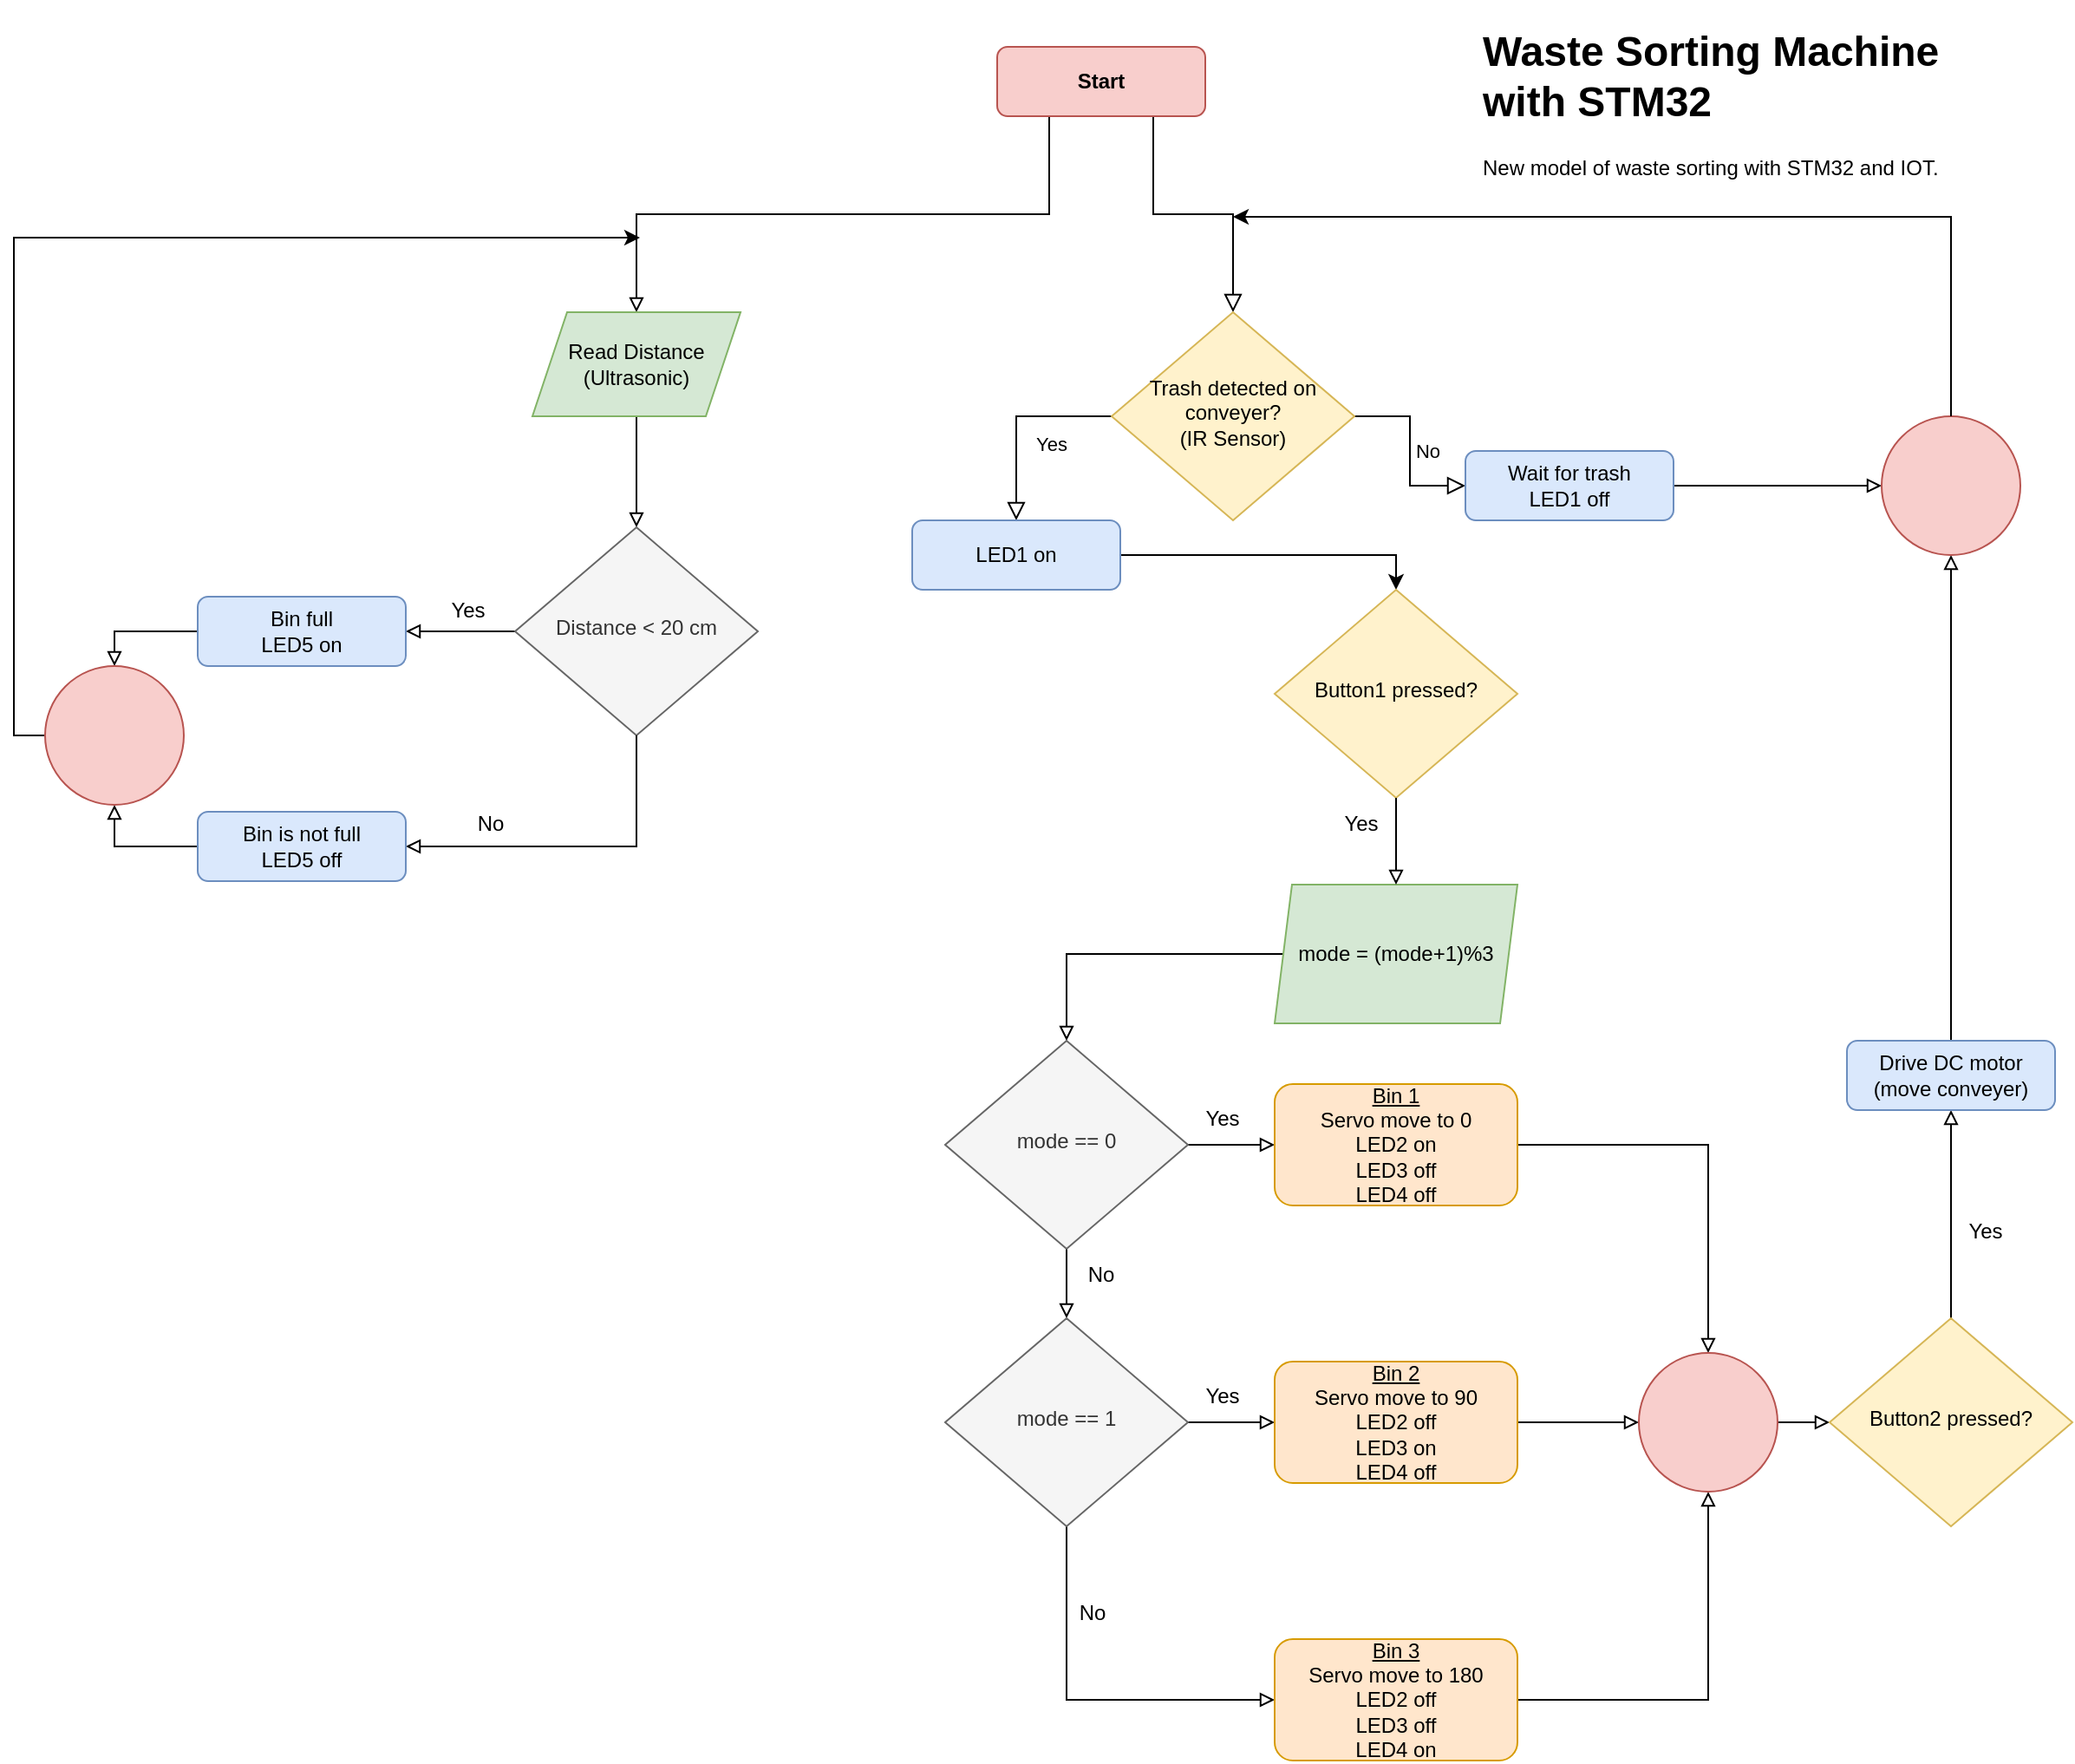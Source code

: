 <mxfile version="20.3.6" type="github">
  <diagram id="C5RBs43oDa-KdzZeNtuy" name="Page-1">
    <mxGraphModel dx="2181" dy="794" grid="0" gridSize="10" guides="1" tooltips="1" connect="1" arrows="1" fold="1" page="0" pageScale="1" pageWidth="827" pageHeight="1169" math="0" shadow="0">
      <root>
        <mxCell id="WIyWlLk6GJQsqaUBKTNV-0" />
        <mxCell id="WIyWlLk6GJQsqaUBKTNV-1" parent="WIyWlLk6GJQsqaUBKTNV-0" />
        <mxCell id="WIyWlLk6GJQsqaUBKTNV-2" value="" style="rounded=0;html=1;jettySize=auto;orthogonalLoop=1;fontSize=11;endArrow=block;endFill=0;endSize=8;strokeWidth=1;shadow=0;labelBackgroundColor=none;edgeStyle=orthogonalEdgeStyle;exitX=0.75;exitY=1;exitDx=0;exitDy=0;" parent="WIyWlLk6GJQsqaUBKTNV-1" source="WIyWlLk6GJQsqaUBKTNV-3" target="WIyWlLk6GJQsqaUBKTNV-6" edge="1">
          <mxGeometry relative="1" as="geometry" />
        </mxCell>
        <mxCell id="u0QpZHohOQBvSTu-kbXx-72" style="edgeStyle=orthogonalEdgeStyle;rounded=0;orthogonalLoop=1;jettySize=auto;html=1;exitX=0.25;exitY=1;exitDx=0;exitDy=0;entryX=0.5;entryY=0;entryDx=0;entryDy=0;fontSize=12;startArrow=none;startFill=0;endArrow=block;endFill=0;" edge="1" parent="WIyWlLk6GJQsqaUBKTNV-1" source="WIyWlLk6GJQsqaUBKTNV-3" target="u0QpZHohOQBvSTu-kbXx-71">
          <mxGeometry relative="1" as="geometry" />
        </mxCell>
        <mxCell id="WIyWlLk6GJQsqaUBKTNV-3" value="&lt;b&gt;Start&lt;/b&gt;" style="rounded=1;whiteSpace=wrap;html=1;fontSize=12;glass=0;strokeWidth=1;shadow=0;fillColor=#f8cecc;strokeColor=#b85450;" parent="WIyWlLk6GJQsqaUBKTNV-1" vertex="1">
          <mxGeometry x="160" y="27" width="120" height="40" as="geometry" />
        </mxCell>
        <mxCell id="WIyWlLk6GJQsqaUBKTNV-4" value="Yes" style="rounded=0;html=1;jettySize=auto;orthogonalLoop=1;fontSize=11;endArrow=block;endFill=0;endSize=8;strokeWidth=1;shadow=0;labelBackgroundColor=none;edgeStyle=orthogonalEdgeStyle;entryX=0.5;entryY=0;entryDx=0;entryDy=0;exitX=0;exitY=0.5;exitDx=0;exitDy=0;" parent="WIyWlLk6GJQsqaUBKTNV-1" source="WIyWlLk6GJQsqaUBKTNV-6" target="u0QpZHohOQBvSTu-kbXx-3" edge="1">
          <mxGeometry x="-0.391" y="16" relative="1" as="geometry">
            <mxPoint as="offset" />
            <mxPoint x="220" y="380" as="targetPoint" />
            <Array as="points" />
          </mxGeometry>
        </mxCell>
        <mxCell id="WIyWlLk6GJQsqaUBKTNV-5" value="No" style="edgeStyle=orthogonalEdgeStyle;rounded=0;html=1;jettySize=auto;orthogonalLoop=1;fontSize=11;endArrow=block;endFill=0;endSize=8;strokeWidth=1;shadow=0;labelBackgroundColor=none;" parent="WIyWlLk6GJQsqaUBKTNV-1" source="WIyWlLk6GJQsqaUBKTNV-6" target="WIyWlLk6GJQsqaUBKTNV-7" edge="1">
          <mxGeometry y="10" relative="1" as="geometry">
            <mxPoint as="offset" />
          </mxGeometry>
        </mxCell>
        <mxCell id="WIyWlLk6GJQsqaUBKTNV-6" value="&lt;div style=&quot;&quot;&gt;&lt;span style=&quot;background-color: initial;&quot;&gt;Trash detected on conveyer?&lt;/span&gt;&lt;/div&gt;&lt;div style=&quot;&quot;&gt;(IR Sensor)&lt;/div&gt;" style="rhombus;whiteSpace=wrap;html=1;shadow=0;fontFamily=Helvetica;fontSize=12;align=center;strokeWidth=1;spacing=6;spacingTop=-4;fillColor=#fff2cc;strokeColor=#d6b656;" parent="WIyWlLk6GJQsqaUBKTNV-1" vertex="1">
          <mxGeometry x="226" y="180" width="140" height="120" as="geometry" />
        </mxCell>
        <mxCell id="u0QpZHohOQBvSTu-kbXx-64" style="edgeStyle=orthogonalEdgeStyle;rounded=0;orthogonalLoop=1;jettySize=auto;html=1;entryX=0;entryY=0.5;entryDx=0;entryDy=0;fontSize=12;startArrow=none;startFill=0;endArrow=block;endFill=0;" edge="1" parent="WIyWlLk6GJQsqaUBKTNV-1" source="WIyWlLk6GJQsqaUBKTNV-7" target="u0QpZHohOQBvSTu-kbXx-63">
          <mxGeometry relative="1" as="geometry" />
        </mxCell>
        <mxCell id="WIyWlLk6GJQsqaUBKTNV-7" value="Wait for trash&lt;br&gt;LED1 off" style="rounded=1;whiteSpace=wrap;html=1;fontSize=12;glass=0;strokeWidth=1;shadow=0;fillColor=#dae8fc;strokeColor=#6c8ebf;" parent="WIyWlLk6GJQsqaUBKTNV-1" vertex="1">
          <mxGeometry x="430" y="260" width="120" height="40" as="geometry" />
        </mxCell>
        <mxCell id="u0QpZHohOQBvSTu-kbXx-13" style="edgeStyle=orthogonalEdgeStyle;rounded=0;orthogonalLoop=1;jettySize=auto;html=1;entryX=0.5;entryY=0;entryDx=0;entryDy=0;fontSize=12;" edge="1" parent="WIyWlLk6GJQsqaUBKTNV-1" source="u0QpZHohOQBvSTu-kbXx-3" target="u0QpZHohOQBvSTu-kbXx-8">
          <mxGeometry relative="1" as="geometry" />
        </mxCell>
        <mxCell id="u0QpZHohOQBvSTu-kbXx-3" value="LED1 on" style="rounded=1;whiteSpace=wrap;html=1;fontSize=12;fillColor=#dae8fc;strokeColor=#6c8ebf;" vertex="1" parent="WIyWlLk6GJQsqaUBKTNV-1">
          <mxGeometry x="111" y="300" width="120" height="40" as="geometry" />
        </mxCell>
        <mxCell id="u0QpZHohOQBvSTu-kbXx-5" value="&lt;h1&gt;Waste Sorting Machine with STM32&lt;/h1&gt;&lt;p&gt;New model of waste sorting with STM32 and IOT.&lt;/p&gt;" style="text;html=1;strokeColor=none;fillColor=none;spacing=5;spacingTop=-20;whiteSpace=wrap;overflow=hidden;rounded=0;fontSize=12;" vertex="1" parent="WIyWlLk6GJQsqaUBKTNV-1">
          <mxGeometry x="435" y="10" width="285" height="100" as="geometry" />
        </mxCell>
        <mxCell id="u0QpZHohOQBvSTu-kbXx-8" value="&lt;div style=&quot;&quot;&gt;Button1 pressed?&lt;/div&gt;" style="rhombus;whiteSpace=wrap;html=1;shadow=0;fontFamily=Helvetica;fontSize=12;align=center;strokeWidth=1;spacing=6;spacingTop=-4;fillColor=#fff2cc;strokeColor=#d6b656;" vertex="1" parent="WIyWlLk6GJQsqaUBKTNV-1">
          <mxGeometry x="320" y="340" width="140" height="120" as="geometry" />
        </mxCell>
        <mxCell id="u0QpZHohOQBvSTu-kbXx-34" style="edgeStyle=orthogonalEdgeStyle;rounded=0;orthogonalLoop=1;jettySize=auto;html=1;entryX=0.5;entryY=0;entryDx=0;entryDy=0;fontSize=12;startArrow=none;startFill=0;endArrow=block;endFill=0;" edge="1" parent="WIyWlLk6GJQsqaUBKTNV-1" source="u0QpZHohOQBvSTu-kbXx-14" target="u0QpZHohOQBvSTu-kbXx-30">
          <mxGeometry relative="1" as="geometry" />
        </mxCell>
        <mxCell id="u0QpZHohOQBvSTu-kbXx-14" value="mode = (mode+1)%3" style="shape=parallelogram;perimeter=parallelogramPerimeter;whiteSpace=wrap;html=1;fixedSize=1;fontSize=12;fillColor=#d5e8d4;strokeColor=#82b366;size=10;" vertex="1" parent="WIyWlLk6GJQsqaUBKTNV-1">
          <mxGeometry x="320" y="510" width="140" height="80" as="geometry" />
        </mxCell>
        <mxCell id="u0QpZHohOQBvSTu-kbXx-35" style="edgeStyle=orthogonalEdgeStyle;rounded=0;orthogonalLoop=1;jettySize=auto;html=1;entryX=0.5;entryY=0;entryDx=0;entryDy=0;fontSize=12;startArrow=none;startFill=0;endArrow=block;endFill=0;" edge="1" parent="WIyWlLk6GJQsqaUBKTNV-1" source="u0QpZHohOQBvSTu-kbXx-30" target="u0QpZHohOQBvSTu-kbXx-31">
          <mxGeometry relative="1" as="geometry" />
        </mxCell>
        <mxCell id="u0QpZHohOQBvSTu-kbXx-40" style="edgeStyle=orthogonalEdgeStyle;rounded=0;orthogonalLoop=1;jettySize=auto;html=1;entryX=0;entryY=0.5;entryDx=0;entryDy=0;fontSize=12;startArrow=none;startFill=0;endArrow=block;endFill=0;" edge="1" parent="WIyWlLk6GJQsqaUBKTNV-1" source="u0QpZHohOQBvSTu-kbXx-30" target="u0QpZHohOQBvSTu-kbXx-37">
          <mxGeometry relative="1" as="geometry" />
        </mxCell>
        <mxCell id="u0QpZHohOQBvSTu-kbXx-30" value="&lt;div style=&quot;&quot;&gt;mode == 0&lt;/div&gt;" style="rhombus;whiteSpace=wrap;html=1;shadow=0;fontFamily=Helvetica;fontSize=12;align=center;strokeWidth=1;spacing=6;spacingTop=-4;fillColor=#f5f5f5;strokeColor=#666666;fontColor=#333333;" vertex="1" parent="WIyWlLk6GJQsqaUBKTNV-1">
          <mxGeometry x="130" y="600" width="140" height="120" as="geometry" />
        </mxCell>
        <mxCell id="u0QpZHohOQBvSTu-kbXx-36" style="edgeStyle=orthogonalEdgeStyle;rounded=0;orthogonalLoop=1;jettySize=auto;html=1;fontSize=12;startArrow=none;startFill=0;endArrow=block;endFill=0;entryX=0;entryY=0.5;entryDx=0;entryDy=0;exitX=0.5;exitY=1;exitDx=0;exitDy=0;" edge="1" parent="WIyWlLk6GJQsqaUBKTNV-1" source="u0QpZHohOQBvSTu-kbXx-31" target="u0QpZHohOQBvSTu-kbXx-39">
          <mxGeometry relative="1" as="geometry">
            <mxPoint x="200" y="989" as="targetPoint" />
            <Array as="points">
              <mxPoint x="200" y="980" />
            </Array>
          </mxGeometry>
        </mxCell>
        <mxCell id="u0QpZHohOQBvSTu-kbXx-41" style="edgeStyle=orthogonalEdgeStyle;rounded=0;orthogonalLoop=1;jettySize=auto;html=1;entryX=0;entryY=0.5;entryDx=0;entryDy=0;fontSize=12;startArrow=none;startFill=0;endArrow=block;endFill=0;" edge="1" parent="WIyWlLk6GJQsqaUBKTNV-1" source="u0QpZHohOQBvSTu-kbXx-31" target="u0QpZHohOQBvSTu-kbXx-38">
          <mxGeometry relative="1" as="geometry" />
        </mxCell>
        <mxCell id="u0QpZHohOQBvSTu-kbXx-31" value="&lt;div style=&quot;&quot;&gt;mode == 1&lt;/div&gt;" style="rhombus;whiteSpace=wrap;html=1;shadow=0;fontFamily=Helvetica;fontSize=12;align=center;strokeWidth=1;spacing=6;spacingTop=-4;fillColor=#f5f5f5;strokeColor=#666666;fontColor=#333333;" vertex="1" parent="WIyWlLk6GJQsqaUBKTNV-1">
          <mxGeometry x="130" y="760" width="140" height="120" as="geometry" />
        </mxCell>
        <mxCell id="u0QpZHohOQBvSTu-kbXx-28" value="" style="edgeStyle=orthogonalEdgeStyle;rounded=0;orthogonalLoop=1;jettySize=auto;html=1;fontSize=12;startArrow=none;startFill=0;endArrow=block;endFill=0;" edge="1" parent="WIyWlLk6GJQsqaUBKTNV-1" source="u0QpZHohOQBvSTu-kbXx-8" target="u0QpZHohOQBvSTu-kbXx-14">
          <mxGeometry relative="1" as="geometry" />
        </mxCell>
        <mxCell id="u0QpZHohOQBvSTu-kbXx-24" value="Yes" style="text;html=1;strokeColor=none;fillColor=none;align=center;verticalAlign=middle;whiteSpace=wrap;rounded=0;fontSize=12;rotation=0;" vertex="1" parent="WIyWlLk6GJQsqaUBKTNV-1">
          <mxGeometry x="340" y="460" width="60" height="30" as="geometry" />
        </mxCell>
        <mxCell id="u0QpZHohOQBvSTu-kbXx-51" style="edgeStyle=orthogonalEdgeStyle;rounded=0;orthogonalLoop=1;jettySize=auto;html=1;entryX=0.5;entryY=0;entryDx=0;entryDy=0;fontSize=12;startArrow=none;startFill=0;endArrow=block;endFill=0;" edge="1" parent="WIyWlLk6GJQsqaUBKTNV-1" source="u0QpZHohOQBvSTu-kbXx-37" target="u0QpZHohOQBvSTu-kbXx-50">
          <mxGeometry relative="1" as="geometry" />
        </mxCell>
        <mxCell id="u0QpZHohOQBvSTu-kbXx-37" value="&lt;u&gt;Bin 1&lt;/u&gt;&lt;br&gt;Servo move to 0&lt;br&gt;LED2 on&lt;br&gt;LED3 off&lt;br&gt;LED4 off" style="rounded=1;whiteSpace=wrap;html=1;fontSize=12;fillColor=#ffe6cc;strokeColor=#d79b00;" vertex="1" parent="WIyWlLk6GJQsqaUBKTNV-1">
          <mxGeometry x="320" y="625" width="140" height="70" as="geometry" />
        </mxCell>
        <mxCell id="u0QpZHohOQBvSTu-kbXx-52" style="edgeStyle=orthogonalEdgeStyle;rounded=0;orthogonalLoop=1;jettySize=auto;html=1;entryX=0;entryY=0.5;entryDx=0;entryDy=0;fontSize=12;startArrow=none;startFill=0;endArrow=block;endFill=0;" edge="1" parent="WIyWlLk6GJQsqaUBKTNV-1" source="u0QpZHohOQBvSTu-kbXx-38" target="u0QpZHohOQBvSTu-kbXx-50">
          <mxGeometry relative="1" as="geometry" />
        </mxCell>
        <mxCell id="u0QpZHohOQBvSTu-kbXx-38" value="&lt;u&gt;Bin 2&lt;/u&gt;&lt;br&gt;Servo move to 90&lt;br&gt;LED2 off&lt;br&gt;LED3 on&lt;br&gt;LED4 off" style="rounded=1;whiteSpace=wrap;html=1;fontSize=12;fillColor=#ffe6cc;strokeColor=#d79b00;" vertex="1" parent="WIyWlLk6GJQsqaUBKTNV-1">
          <mxGeometry x="320" y="785" width="140" height="70" as="geometry" />
        </mxCell>
        <mxCell id="u0QpZHohOQBvSTu-kbXx-53" style="edgeStyle=orthogonalEdgeStyle;rounded=0;orthogonalLoop=1;jettySize=auto;html=1;entryX=0.5;entryY=1;entryDx=0;entryDy=0;fontSize=12;startArrow=none;startFill=0;endArrow=block;endFill=0;" edge="1" parent="WIyWlLk6GJQsqaUBKTNV-1" source="u0QpZHohOQBvSTu-kbXx-39" target="u0QpZHohOQBvSTu-kbXx-50">
          <mxGeometry relative="1" as="geometry" />
        </mxCell>
        <mxCell id="u0QpZHohOQBvSTu-kbXx-39" value="&lt;u&gt;Bin 3&lt;/u&gt;&lt;br&gt;Servo move to 180&lt;br&gt;LED2 off&lt;br&gt;LED3 off&lt;br&gt;LED4 on" style="rounded=1;whiteSpace=wrap;html=1;fontSize=12;fillColor=#ffe6cc;strokeColor=#d79b00;" vertex="1" parent="WIyWlLk6GJQsqaUBKTNV-1">
          <mxGeometry x="320" y="945" width="140" height="70" as="geometry" />
        </mxCell>
        <mxCell id="u0QpZHohOQBvSTu-kbXx-45" value="Yes" style="text;html=1;strokeColor=none;fillColor=none;align=center;verticalAlign=middle;whiteSpace=wrap;rounded=0;fontSize=12;" vertex="1" parent="WIyWlLk6GJQsqaUBKTNV-1">
          <mxGeometry x="260" y="630" width="60" height="30" as="geometry" />
        </mxCell>
        <mxCell id="u0QpZHohOQBvSTu-kbXx-46" value="Yes" style="text;html=1;strokeColor=none;fillColor=none;align=center;verticalAlign=middle;whiteSpace=wrap;rounded=0;fontSize=12;" vertex="1" parent="WIyWlLk6GJQsqaUBKTNV-1">
          <mxGeometry x="260" y="790" width="60" height="30" as="geometry" />
        </mxCell>
        <mxCell id="u0QpZHohOQBvSTu-kbXx-48" value="No" style="text;html=1;strokeColor=none;fillColor=none;align=center;verticalAlign=middle;whiteSpace=wrap;rounded=0;fontSize=12;" vertex="1" parent="WIyWlLk6GJQsqaUBKTNV-1">
          <mxGeometry x="190" y="720" width="60" height="30" as="geometry" />
        </mxCell>
        <mxCell id="u0QpZHohOQBvSTu-kbXx-49" value="No" style="text;html=1;strokeColor=none;fillColor=none;align=center;verticalAlign=middle;whiteSpace=wrap;rounded=0;fontSize=12;" vertex="1" parent="WIyWlLk6GJQsqaUBKTNV-1">
          <mxGeometry x="185" y="915" width="60" height="30" as="geometry" />
        </mxCell>
        <mxCell id="u0QpZHohOQBvSTu-kbXx-59" style="edgeStyle=orthogonalEdgeStyle;rounded=0;orthogonalLoop=1;jettySize=auto;html=1;entryX=0;entryY=0.5;entryDx=0;entryDy=0;fontSize=12;startArrow=none;startFill=0;endArrow=block;endFill=0;" edge="1" parent="WIyWlLk6GJQsqaUBKTNV-1" source="u0QpZHohOQBvSTu-kbXx-50" target="u0QpZHohOQBvSTu-kbXx-58">
          <mxGeometry relative="1" as="geometry" />
        </mxCell>
        <mxCell id="u0QpZHohOQBvSTu-kbXx-50" value="" style="ellipse;whiteSpace=wrap;html=1;aspect=fixed;fontSize=12;fillColor=#f8cecc;strokeColor=#b85450;" vertex="1" parent="WIyWlLk6GJQsqaUBKTNV-1">
          <mxGeometry x="530" y="780" width="80" height="80" as="geometry" />
        </mxCell>
        <mxCell id="u0QpZHohOQBvSTu-kbXx-61" style="edgeStyle=orthogonalEdgeStyle;rounded=0;orthogonalLoop=1;jettySize=auto;html=1;entryX=0.5;entryY=1;entryDx=0;entryDy=0;fontSize=12;startArrow=none;startFill=0;endArrow=block;endFill=0;" edge="1" parent="WIyWlLk6GJQsqaUBKTNV-1" source="u0QpZHohOQBvSTu-kbXx-58" target="u0QpZHohOQBvSTu-kbXx-60">
          <mxGeometry relative="1" as="geometry" />
        </mxCell>
        <mxCell id="u0QpZHohOQBvSTu-kbXx-58" value="&lt;div style=&quot;&quot;&gt;Button2 pressed?&lt;/div&gt;" style="rhombus;whiteSpace=wrap;html=1;shadow=0;fontFamily=Helvetica;fontSize=12;align=center;strokeWidth=1;spacing=6;spacingTop=-4;fillColor=#fff2cc;strokeColor=#d6b656;" vertex="1" parent="WIyWlLk6GJQsqaUBKTNV-1">
          <mxGeometry x="640" y="760" width="140" height="120" as="geometry" />
        </mxCell>
        <mxCell id="u0QpZHohOQBvSTu-kbXx-65" style="edgeStyle=orthogonalEdgeStyle;rounded=0;orthogonalLoop=1;jettySize=auto;html=1;entryX=0.5;entryY=1;entryDx=0;entryDy=0;fontSize=12;startArrow=none;startFill=0;endArrow=block;endFill=0;" edge="1" parent="WIyWlLk6GJQsqaUBKTNV-1" source="u0QpZHohOQBvSTu-kbXx-60" target="u0QpZHohOQBvSTu-kbXx-63">
          <mxGeometry relative="1" as="geometry" />
        </mxCell>
        <mxCell id="u0QpZHohOQBvSTu-kbXx-60" value="Drive DC motor&lt;br&gt;(move conveyer)" style="rounded=1;whiteSpace=wrap;html=1;fontSize=12;fillColor=#dae8fc;strokeColor=#6c8ebf;" vertex="1" parent="WIyWlLk6GJQsqaUBKTNV-1">
          <mxGeometry x="650" y="600" width="120" height="40" as="geometry" />
        </mxCell>
        <mxCell id="u0QpZHohOQBvSTu-kbXx-63" value="" style="ellipse;whiteSpace=wrap;html=1;aspect=fixed;fontSize=12;fillColor=#f8cecc;strokeColor=#b85450;" vertex="1" parent="WIyWlLk6GJQsqaUBKTNV-1">
          <mxGeometry x="670" y="240" width="80" height="80" as="geometry" />
        </mxCell>
        <mxCell id="u0QpZHohOQBvSTu-kbXx-66" value="" style="endArrow=classic;html=1;rounded=0;fontSize=12;exitX=0.5;exitY=0;exitDx=0;exitDy=0;" edge="1" parent="WIyWlLk6GJQsqaUBKTNV-1" source="u0QpZHohOQBvSTu-kbXx-63">
          <mxGeometry width="50" height="50" relative="1" as="geometry">
            <mxPoint x="685" y="210" as="sourcePoint" />
            <mxPoint x="296" y="125" as="targetPoint" />
            <Array as="points">
              <mxPoint x="710" y="125" />
            </Array>
          </mxGeometry>
        </mxCell>
        <mxCell id="u0QpZHohOQBvSTu-kbXx-68" value="Yes" style="text;html=1;strokeColor=none;fillColor=none;align=center;verticalAlign=middle;whiteSpace=wrap;rounded=0;fontSize=12;" vertex="1" parent="WIyWlLk6GJQsqaUBKTNV-1">
          <mxGeometry x="700" y="695" width="60" height="30" as="geometry" />
        </mxCell>
        <mxCell id="u0QpZHohOQBvSTu-kbXx-77" style="edgeStyle=orthogonalEdgeStyle;rounded=0;orthogonalLoop=1;jettySize=auto;html=1;fontSize=12;startArrow=none;startFill=0;endArrow=block;endFill=0;" edge="1" parent="WIyWlLk6GJQsqaUBKTNV-1" source="u0QpZHohOQBvSTu-kbXx-71" target="u0QpZHohOQBvSTu-kbXx-74">
          <mxGeometry relative="1" as="geometry" />
        </mxCell>
        <mxCell id="u0QpZHohOQBvSTu-kbXx-71" value="Read Distance&lt;br&gt;(Ultrasonic)" style="shape=parallelogram;perimeter=parallelogramPerimeter;whiteSpace=wrap;html=1;fixedSize=1;fontSize=12;fillColor=#d5e8d4;strokeColor=#82b366;" vertex="1" parent="WIyWlLk6GJQsqaUBKTNV-1">
          <mxGeometry x="-108" y="180" width="120" height="60" as="geometry" />
        </mxCell>
        <mxCell id="u0QpZHohOQBvSTu-kbXx-79" style="edgeStyle=orthogonalEdgeStyle;rounded=0;orthogonalLoop=1;jettySize=auto;html=1;entryX=1;entryY=0.5;entryDx=0;entryDy=0;fontSize=12;startArrow=none;startFill=0;endArrow=block;endFill=0;" edge="1" parent="WIyWlLk6GJQsqaUBKTNV-1" source="u0QpZHohOQBvSTu-kbXx-74" target="u0QpZHohOQBvSTu-kbXx-78">
          <mxGeometry relative="1" as="geometry" />
        </mxCell>
        <mxCell id="u0QpZHohOQBvSTu-kbXx-74" value="&lt;div style=&quot;&quot;&gt;Distance &amp;lt; 20 cm&lt;/div&gt;" style="rhombus;whiteSpace=wrap;html=1;shadow=0;fontFamily=Helvetica;fontSize=12;align=center;strokeWidth=1;spacing=6;spacingTop=-4;fillColor=#f5f5f5;strokeColor=#666666;fontColor=#333333;" vertex="1" parent="WIyWlLk6GJQsqaUBKTNV-1">
          <mxGeometry x="-118" y="304" width="140" height="120" as="geometry" />
        </mxCell>
        <mxCell id="u0QpZHohOQBvSTu-kbXx-85" style="edgeStyle=orthogonalEdgeStyle;rounded=0;orthogonalLoop=1;jettySize=auto;html=1;fontSize=12;startArrow=none;startFill=0;endArrow=block;endFill=0;exitX=0.5;exitY=1;exitDx=0;exitDy=0;" edge="1" parent="WIyWlLk6GJQsqaUBKTNV-1" source="u0QpZHohOQBvSTu-kbXx-74" target="u0QpZHohOQBvSTu-kbXx-84">
          <mxGeometry relative="1" as="geometry">
            <mxPoint x="-48" y="695" as="targetPoint" />
            <mxPoint x="-48" y="586" as="sourcePoint" />
            <Array as="points">
              <mxPoint x="-48" y="488" />
            </Array>
          </mxGeometry>
        </mxCell>
        <mxCell id="u0QpZHohOQBvSTu-kbXx-91" style="edgeStyle=orthogonalEdgeStyle;rounded=0;orthogonalLoop=1;jettySize=auto;html=1;entryX=0.5;entryY=0;entryDx=0;entryDy=0;fontSize=12;startArrow=none;startFill=0;endArrow=block;endFill=0;" edge="1" parent="WIyWlLk6GJQsqaUBKTNV-1" source="u0QpZHohOQBvSTu-kbXx-78" target="u0QpZHohOQBvSTu-kbXx-90">
          <mxGeometry relative="1" as="geometry" />
        </mxCell>
        <mxCell id="u0QpZHohOQBvSTu-kbXx-78" value="Bin full&lt;br&gt;LED5 on" style="rounded=1;whiteSpace=wrap;html=1;fontSize=12;fillColor=#dae8fc;strokeColor=#6c8ebf;" vertex="1" parent="WIyWlLk6GJQsqaUBKTNV-1">
          <mxGeometry x="-301" y="344" width="120" height="40" as="geometry" />
        </mxCell>
        <mxCell id="u0QpZHohOQBvSTu-kbXx-92" style="edgeStyle=orthogonalEdgeStyle;rounded=0;orthogonalLoop=1;jettySize=auto;html=1;entryX=0.5;entryY=1;entryDx=0;entryDy=0;fontSize=12;startArrow=none;startFill=0;endArrow=block;endFill=0;" edge="1" parent="WIyWlLk6GJQsqaUBKTNV-1" source="u0QpZHohOQBvSTu-kbXx-84" target="u0QpZHohOQBvSTu-kbXx-90">
          <mxGeometry relative="1" as="geometry" />
        </mxCell>
        <mxCell id="u0QpZHohOQBvSTu-kbXx-84" value="Bin is not full&lt;br&gt;LED5 off" style="rounded=1;whiteSpace=wrap;html=1;fontSize=12;fillColor=#dae8fc;strokeColor=#6c8ebf;" vertex="1" parent="WIyWlLk6GJQsqaUBKTNV-1">
          <mxGeometry x="-301" y="468" width="120" height="40" as="geometry" />
        </mxCell>
        <mxCell id="u0QpZHohOQBvSTu-kbXx-86" value="Yes" style="text;html=1;strokeColor=none;fillColor=none;align=center;verticalAlign=middle;whiteSpace=wrap;rounded=0;fontSize=12;" vertex="1" parent="WIyWlLk6GJQsqaUBKTNV-1">
          <mxGeometry x="-175" y="337" width="60" height="30" as="geometry" />
        </mxCell>
        <mxCell id="u0QpZHohOQBvSTu-kbXx-89" value="No" style="text;html=1;strokeColor=none;fillColor=none;align=center;verticalAlign=middle;whiteSpace=wrap;rounded=0;fontSize=12;" vertex="1" parent="WIyWlLk6GJQsqaUBKTNV-1">
          <mxGeometry x="-162" y="460" width="60" height="30" as="geometry" />
        </mxCell>
        <mxCell id="u0QpZHohOQBvSTu-kbXx-93" style="edgeStyle=orthogonalEdgeStyle;rounded=0;orthogonalLoop=1;jettySize=auto;html=1;fontSize=12;startArrow=none;startFill=0;endArrow=classic;endFill=1;" edge="1" parent="WIyWlLk6GJQsqaUBKTNV-1" source="u0QpZHohOQBvSTu-kbXx-90">
          <mxGeometry relative="1" as="geometry">
            <mxPoint x="-46" y="137" as="targetPoint" />
            <Array as="points">
              <mxPoint x="-407" y="424" />
              <mxPoint x="-407" y="137" />
            </Array>
          </mxGeometry>
        </mxCell>
        <mxCell id="u0QpZHohOQBvSTu-kbXx-90" value="" style="ellipse;whiteSpace=wrap;html=1;aspect=fixed;fontSize=12;fillColor=#f8cecc;strokeColor=#b85450;" vertex="1" parent="WIyWlLk6GJQsqaUBKTNV-1">
          <mxGeometry x="-389" y="384" width="80" height="80" as="geometry" />
        </mxCell>
      </root>
    </mxGraphModel>
  </diagram>
</mxfile>
